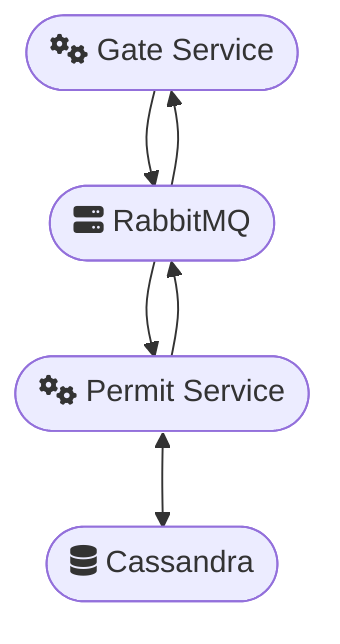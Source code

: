flowchart
    GateService([fa:fa-cogs Gate Service])
    RabbitMQ([fa:fa-server RabbitMQ ])

    PermitService([fa:fa-cogs Permit Service])
    Cassandra([fa:fa-database Cassandra])

    GateService --> RabbitMQ --> GateService
    PermitService --> RabbitMQ --> PermitService <--> Cassandra